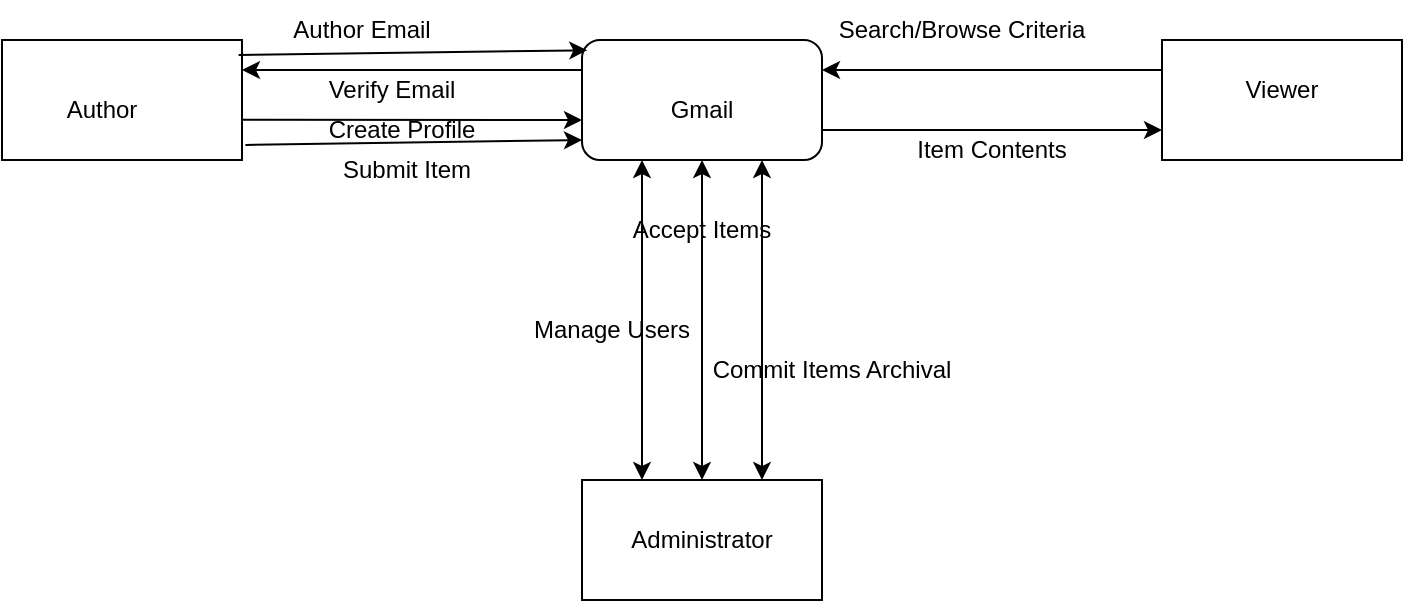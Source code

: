 <mxfile version="24.2.3" type="github">
  <diagram name="Page-1" id="j-Iv3c8-Z4eeYkZQpkJT">
    <mxGraphModel dx="1282" dy="535" grid="1" gridSize="10" guides="1" tooltips="1" connect="1" arrows="1" fold="1" page="1" pageScale="1" pageWidth="850" pageHeight="1100" math="0" shadow="0">
      <root>
        <mxCell id="0" />
        <mxCell id="1" parent="0" />
        <mxCell id="Acz3aPbxF6rcHiOYTj3H-1" value="" style="rounded=0;whiteSpace=wrap;html=1;" vertex="1" parent="1">
          <mxGeometry x="50" y="200" width="120" height="60" as="geometry" />
        </mxCell>
        <mxCell id="Acz3aPbxF6rcHiOYTj3H-2" value="" style="rounded=0;whiteSpace=wrap;html=1;" vertex="1" parent="1">
          <mxGeometry x="340" y="420" width="120" height="60" as="geometry" />
        </mxCell>
        <mxCell id="Acz3aPbxF6rcHiOYTj3H-3" value="" style="rounded=0;whiteSpace=wrap;html=1;" vertex="1" parent="1">
          <mxGeometry x="630" y="200" width="120" height="60" as="geometry" />
        </mxCell>
        <mxCell id="Acz3aPbxF6rcHiOYTj3H-4" value="" style="rounded=1;whiteSpace=wrap;html=1;" vertex="1" parent="1">
          <mxGeometry x="340" y="200" width="120" height="60" as="geometry" />
        </mxCell>
        <mxCell id="Acz3aPbxF6rcHiOYTj3H-5" value="" style="endArrow=classic;html=1;rounded=0;exitX=0;exitY=0.25;exitDx=0;exitDy=0;entryX=1;entryY=0.25;entryDx=0;entryDy=0;" edge="1" parent="1" source="Acz3aPbxF6rcHiOYTj3H-4" target="Acz3aPbxF6rcHiOYTj3H-1">
          <mxGeometry width="50" height="50" relative="1" as="geometry">
            <mxPoint x="120" y="280" as="sourcePoint" />
            <mxPoint x="170" y="230" as="targetPoint" />
          </mxGeometry>
        </mxCell>
        <mxCell id="Acz3aPbxF6rcHiOYTj3H-6" value="" style="endArrow=classic;html=1;rounded=0;exitX=1.014;exitY=0.874;exitDx=0;exitDy=0;exitPerimeter=0;" edge="1" parent="1" source="Acz3aPbxF6rcHiOYTj3H-1">
          <mxGeometry width="50" height="50" relative="1" as="geometry">
            <mxPoint x="290" y="300" as="sourcePoint" />
            <mxPoint x="340" y="250" as="targetPoint" />
          </mxGeometry>
        </mxCell>
        <mxCell id="Acz3aPbxF6rcHiOYTj3H-9" value="" style="endArrow=classic;html=1;rounded=0;entryX=0.022;entryY=0.085;entryDx=0;entryDy=0;entryPerimeter=0;exitX=0.986;exitY=0.125;exitDx=0;exitDy=0;exitPerimeter=0;" edge="1" parent="1" source="Acz3aPbxF6rcHiOYTj3H-1" target="Acz3aPbxF6rcHiOYTj3H-4">
          <mxGeometry width="50" height="50" relative="1" as="geometry">
            <mxPoint x="170" y="220" as="sourcePoint" />
            <mxPoint x="220" y="170" as="targetPoint" />
          </mxGeometry>
        </mxCell>
        <mxCell id="Acz3aPbxF6rcHiOYTj3H-10" value="" style="endArrow=classic;html=1;rounded=0;exitX=0;exitY=0.25;exitDx=0;exitDy=0;entryX=1;entryY=0.25;entryDx=0;entryDy=0;" edge="1" parent="1" source="Acz3aPbxF6rcHiOYTj3H-3" target="Acz3aPbxF6rcHiOYTj3H-4">
          <mxGeometry width="50" height="50" relative="1" as="geometry">
            <mxPoint x="530" y="190" as="sourcePoint" />
            <mxPoint x="580" y="140" as="targetPoint" />
          </mxGeometry>
        </mxCell>
        <mxCell id="Acz3aPbxF6rcHiOYTj3H-11" value="" style="endArrow=classic;html=1;rounded=0;exitX=1.003;exitY=0.664;exitDx=0;exitDy=0;exitPerimeter=0;" edge="1" parent="1" source="Acz3aPbxF6rcHiOYTj3H-1">
          <mxGeometry width="50" height="50" relative="1" as="geometry">
            <mxPoint x="290" y="290" as="sourcePoint" />
            <mxPoint x="340" y="240" as="targetPoint" />
          </mxGeometry>
        </mxCell>
        <mxCell id="Acz3aPbxF6rcHiOYTj3H-12" value="" style="endArrow=classic;html=1;rounded=0;exitX=1;exitY=0.75;exitDx=0;exitDy=0;entryX=0;entryY=0.75;entryDx=0;entryDy=0;" edge="1" parent="1" source="Acz3aPbxF6rcHiOYTj3H-4" target="Acz3aPbxF6rcHiOYTj3H-3">
          <mxGeometry width="50" height="50" relative="1" as="geometry">
            <mxPoint x="560" y="270" as="sourcePoint" />
            <mxPoint x="610" y="220" as="targetPoint" />
          </mxGeometry>
        </mxCell>
        <mxCell id="Acz3aPbxF6rcHiOYTj3H-14" value="" style="endArrow=classic;startArrow=classic;html=1;rounded=0;entryX=0.25;entryY=1;entryDx=0;entryDy=0;exitX=0.25;exitY=0;exitDx=0;exitDy=0;" edge="1" parent="1" source="Acz3aPbxF6rcHiOYTj3H-2" target="Acz3aPbxF6rcHiOYTj3H-4">
          <mxGeometry width="50" height="50" relative="1" as="geometry">
            <mxPoint x="310" y="390" as="sourcePoint" />
            <mxPoint x="360" y="340" as="targetPoint" />
          </mxGeometry>
        </mxCell>
        <mxCell id="Acz3aPbxF6rcHiOYTj3H-15" value="" style="endArrow=classic;startArrow=classic;html=1;rounded=0;exitX=0.5;exitY=0;exitDx=0;exitDy=0;" edge="1" parent="1" source="Acz3aPbxF6rcHiOYTj3H-2" target="Acz3aPbxF6rcHiOYTj3H-4">
          <mxGeometry width="50" height="50" relative="1" as="geometry">
            <mxPoint x="380" y="400" as="sourcePoint" />
            <mxPoint x="430" y="350" as="targetPoint" />
          </mxGeometry>
        </mxCell>
        <mxCell id="Acz3aPbxF6rcHiOYTj3H-16" value="" style="endArrow=classic;startArrow=classic;html=1;rounded=0;entryX=0.75;entryY=1;entryDx=0;entryDy=0;exitX=0.75;exitY=0;exitDx=0;exitDy=0;" edge="1" parent="1" source="Acz3aPbxF6rcHiOYTj3H-2" target="Acz3aPbxF6rcHiOYTj3H-4">
          <mxGeometry width="50" height="50" relative="1" as="geometry">
            <mxPoint x="430" y="400" as="sourcePoint" />
            <mxPoint x="480" y="350" as="targetPoint" />
          </mxGeometry>
        </mxCell>
        <mxCell id="Acz3aPbxF6rcHiOYTj3H-17" value="Author Email" style="text;html=1;align=center;verticalAlign=middle;whiteSpace=wrap;rounded=0;" vertex="1" parent="1">
          <mxGeometry x="190" y="180" width="80" height="30" as="geometry" />
        </mxCell>
        <mxCell id="Acz3aPbxF6rcHiOYTj3H-18" value="Verify Email" style="text;html=1;align=center;verticalAlign=middle;whiteSpace=wrap;rounded=0;" vertex="1" parent="1">
          <mxGeometry x="210" y="210" width="70" height="30" as="geometry" />
        </mxCell>
        <mxCell id="Acz3aPbxF6rcHiOYTj3H-19" value="Create Profile" style="text;html=1;align=center;verticalAlign=middle;whiteSpace=wrap;rounded=0;" vertex="1" parent="1">
          <mxGeometry x="210" y="240" width="80" height="10" as="geometry" />
        </mxCell>
        <mxCell id="Acz3aPbxF6rcHiOYTj3H-20" value="Submit Item" style="text;html=1;align=center;verticalAlign=middle;whiteSpace=wrap;rounded=0;" vertex="1" parent="1">
          <mxGeometry x="215" y="250" width="75" height="30" as="geometry" />
        </mxCell>
        <mxCell id="Acz3aPbxF6rcHiOYTj3H-21" value="Search/Browse Criteria" style="text;html=1;align=center;verticalAlign=middle;whiteSpace=wrap;rounded=0;" vertex="1" parent="1">
          <mxGeometry x="460" y="180" width="140" height="30" as="geometry" />
        </mxCell>
        <mxCell id="Acz3aPbxF6rcHiOYTj3H-22" value="Item Contents" style="text;html=1;align=center;verticalAlign=middle;whiteSpace=wrap;rounded=0;" vertex="1" parent="1">
          <mxGeometry x="490" y="240" width="110" height="30" as="geometry" />
        </mxCell>
        <mxCell id="Acz3aPbxF6rcHiOYTj3H-23" value="Manage Users" style="text;html=1;align=center;verticalAlign=middle;whiteSpace=wrap;rounded=0;" vertex="1" parent="1">
          <mxGeometry x="310" y="330" width="90" height="30" as="geometry" />
        </mxCell>
        <mxCell id="Acz3aPbxF6rcHiOYTj3H-24" value="Accept Items" style="text;html=1;align=center;verticalAlign=middle;whiteSpace=wrap;rounded=0;" vertex="1" parent="1">
          <mxGeometry x="360" y="280" width="80" height="30" as="geometry" />
        </mxCell>
        <mxCell id="Acz3aPbxF6rcHiOYTj3H-25" value="Commit Items Archival" style="text;html=1;align=center;verticalAlign=middle;whiteSpace=wrap;rounded=0;" vertex="1" parent="1">
          <mxGeometry x="400" y="350" width="130" height="30" as="geometry" />
        </mxCell>
        <mxCell id="Acz3aPbxF6rcHiOYTj3H-26" value="Administrator" style="text;html=1;align=center;verticalAlign=middle;whiteSpace=wrap;rounded=0;" vertex="1" parent="1">
          <mxGeometry x="370" y="435" width="60" height="30" as="geometry" />
        </mxCell>
        <mxCell id="Acz3aPbxF6rcHiOYTj3H-27" value="Gmail" style="text;html=1;align=center;verticalAlign=middle;whiteSpace=wrap;rounded=0;" vertex="1" parent="1">
          <mxGeometry x="370" y="220" width="60" height="30" as="geometry" />
        </mxCell>
        <mxCell id="Acz3aPbxF6rcHiOYTj3H-28" value="Author" style="text;html=1;align=center;verticalAlign=middle;whiteSpace=wrap;rounded=0;" vertex="1" parent="1">
          <mxGeometry x="70" y="220" width="60" height="30" as="geometry" />
        </mxCell>
        <mxCell id="Acz3aPbxF6rcHiOYTj3H-29" value="Viewer" style="text;html=1;align=center;verticalAlign=middle;whiteSpace=wrap;rounded=0;" vertex="1" parent="1">
          <mxGeometry x="660" y="210" width="60" height="30" as="geometry" />
        </mxCell>
      </root>
    </mxGraphModel>
  </diagram>
</mxfile>
